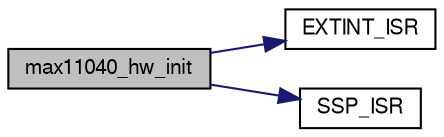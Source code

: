 digraph "max11040_hw_init"
{
  edge [fontname="FreeSans",fontsize="10",labelfontname="FreeSans",labelfontsize="10"];
  node [fontname="FreeSans",fontsize="10",shape=record];
  rankdir="LR";
  Node1 [label="max11040_hw_init",height=0.2,width=0.4,color="black", fillcolor="grey75", style="filled", fontcolor="black"];
  Node1 -> Node2 [color="midnightblue",fontsize="10",style="solid",fontname="FreeSans"];
  Node2 [label="EXTINT_ISR",height=0.2,width=0.4,color="black", fillcolor="white", style="filled",URL="$max11040__hw_8c.html#a9bf3da0c1ae5359ecca54d4da98f259b"];
  Node1 -> Node3 [color="midnightblue",fontsize="10",style="solid",fontname="FreeSans"];
  Node3 [label="SSP_ISR",height=0.2,width=0.4,color="black", fillcolor="white", style="filled",URL="$max11040__hw_8c.html#aa105625a4ec7ecf95c0802c3edfade05"];
}
